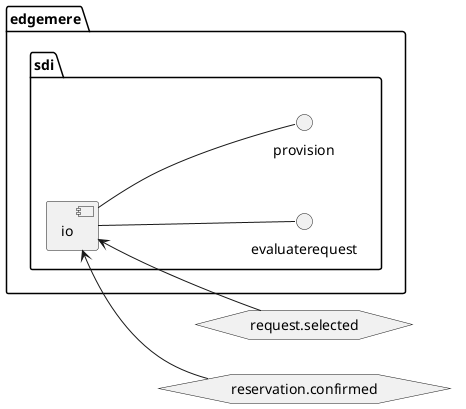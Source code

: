 @startuml
left to right direction


    package "edgemere" as edgemere {
package "sdi" as edgemeresdi {
 component "io" as edgemeresdiio
 interface "evaluaterequest" as edgemeresdiioevaluaterequest
edgemeresdiio -- edgemeresdiioevaluaterequest
}
}

    
    package "edgemere" as edgemere {
package "sdi" as edgemeresdi {
 component "io" as edgemeresdiio
 interface "provision" as edgemeresdiioprovision
edgemeresdiio -- edgemeresdiioprovision
}
}

    
hexagon "request.selected" as requestselected
            edgemeresdiio <-- requestselected
        
hexagon "reservation.confirmed" as reservationconfirmed
            edgemeresdiio <-- reservationconfirmed
        














































@enduml
